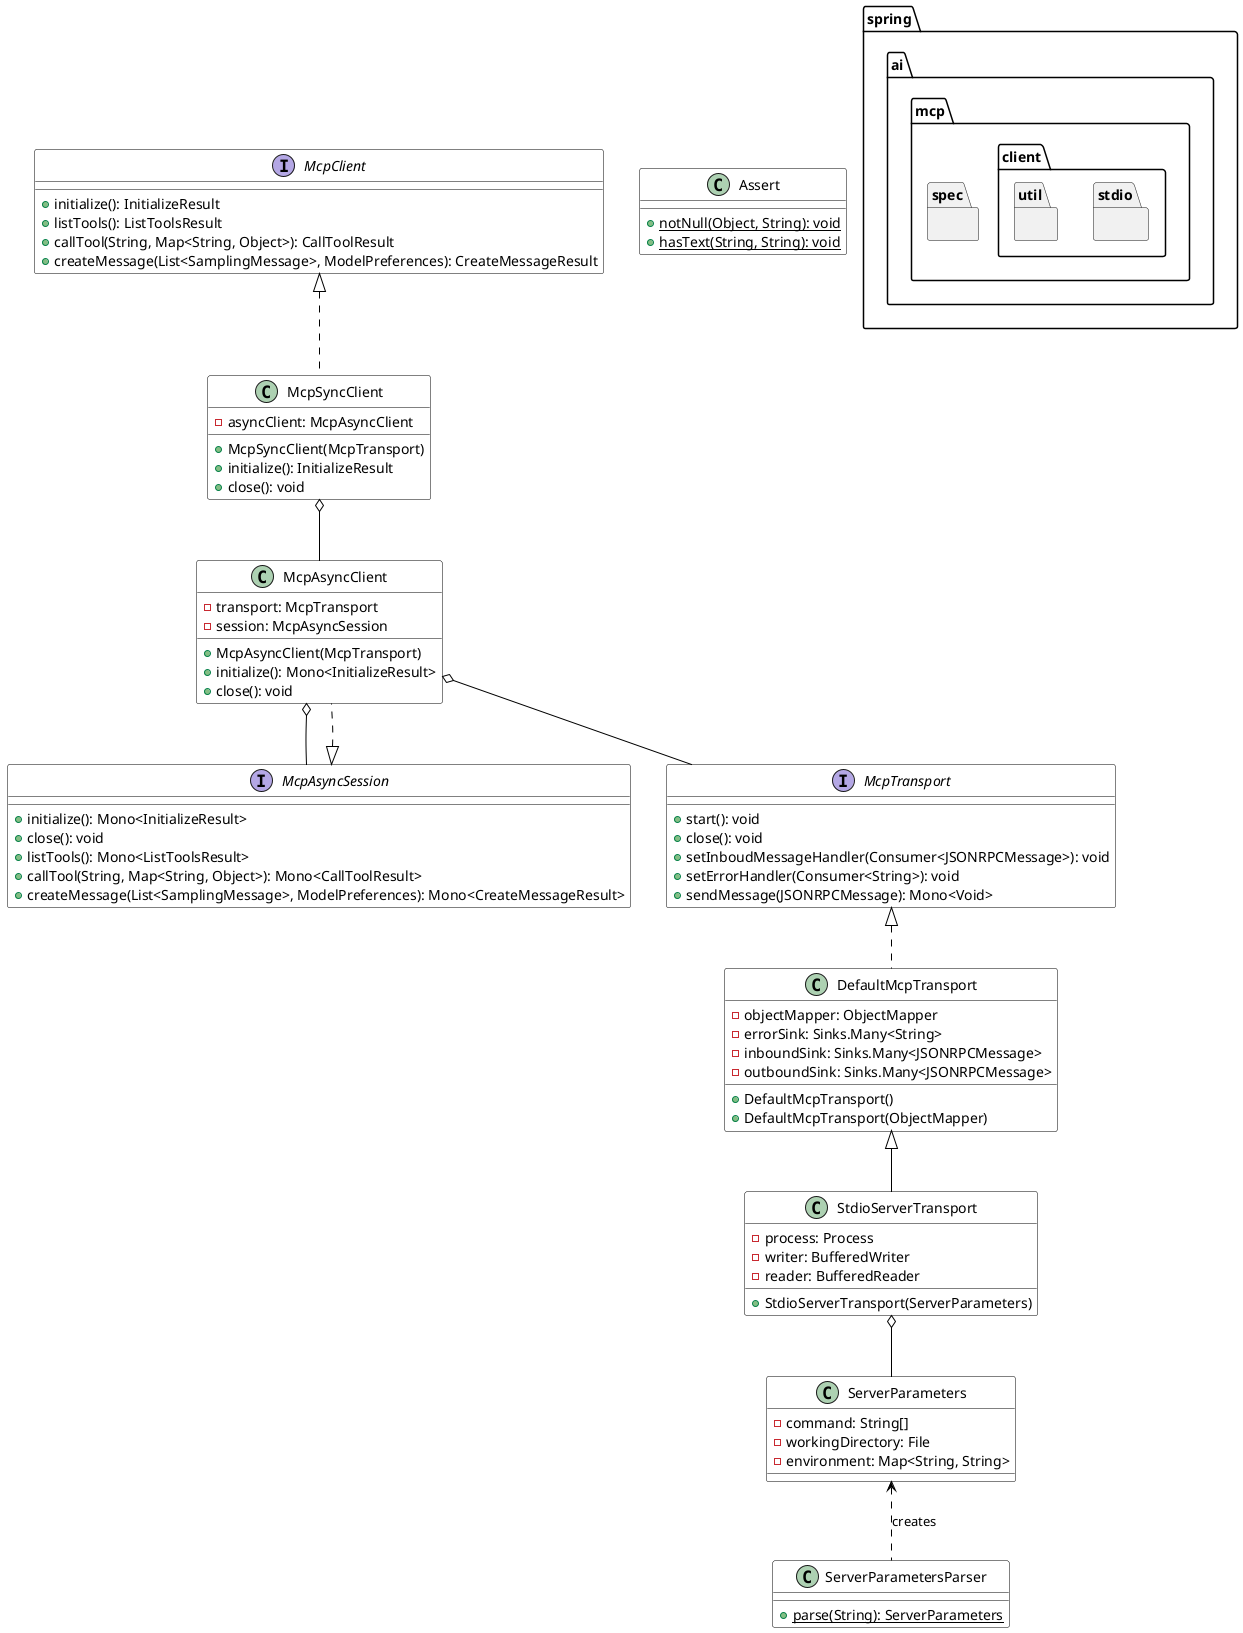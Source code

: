 @startuml MCP Class Diagram

' Style configurations
skinparam class {
    BackgroundColor White
    ArrowColor Black
    BorderColor Black
}

' Interfaces
interface McpTransport {
    +start(): void
    +close(): void
    +setInboudMessageHandler(Consumer<JSONRPCMessage>): void
    +setErrorHandler(Consumer<String>): void
    +sendMessage(JSONRPCMessage): Mono<Void>
}

interface McpAsyncSession {
    +initialize(): Mono<InitializeResult>
    +close(): void
    +listTools(): Mono<ListToolsResult>
    +callTool(String, Map<String, Object>): Mono<CallToolResult>
    +createMessage(List<SamplingMessage>, ModelPreferences): Mono<CreateMessageResult>
}

interface McpClient {
    +initialize(): InitializeResult
    +listTools(): ListToolsResult
    +callTool(String, Map<String, Object>): CallToolResult
    +createMessage(List<SamplingMessage>, ModelPreferences): CreateMessageResult
}

' Classes
class DefaultMcpTransport {
    -objectMapper: ObjectMapper
    -errorSink: Sinks.Many<String>
    -inboundSink: Sinks.Many<JSONRPCMessage>
    -outboundSink: Sinks.Many<JSONRPCMessage>
    +DefaultMcpTransport()
    +DefaultMcpTransport(ObjectMapper)
}

class McpAsyncClient {
    -transport: McpTransport
    -session: McpAsyncSession
    +McpAsyncClient(McpTransport)
    +initialize(): Mono<InitializeResult>
    +close(): void
}

class McpSyncClient {
    -asyncClient: McpAsyncClient
    +McpSyncClient(McpTransport)
    +initialize(): InitializeResult
    +close(): void
}

class StdioServerTransport {
    -process: Process
    -writer: BufferedWriter
    -reader: BufferedReader
    +StdioServerTransport(ServerParameters)
}

class ServerParameters {
    -command: String[]
    -workingDirectory: File
    -environment: Map<String, String>
}

class ServerParametersParser {
    +{static} parse(String): ServerParameters
}

class Assert {
    +{static} notNull(Object, String): void
    +{static} hasText(String, String): void
}

' Relationships
McpTransport <|.. DefaultMcpTransport
DefaultMcpTransport <|-- StdioServerTransport

McpClient <|.. McpSyncClient
McpAsyncSession <|.. McpAsyncClient

McpSyncClient o-- McpAsyncClient
McpAsyncClient o-- McpTransport
McpAsyncClient o-- McpAsyncSession

StdioServerTransport o-- ServerParameters
ServerParameters <.. ServerParametersParser : creates

' Package organization
package "spring.ai.mcp.spec" {
    ' McpTransport
    ' McpAsyncSession
    ' DefaultMcpTransport
}

package "spring.ai.mcp.client" {
    ' McpClient
    ' McpAsyncClient
    ' McpSyncClient
    
    package "stdio" {
        ' StdioServerTransport
        ' ServerParameters
        ' ServerParametersParser
    }
    
    package "util" {
        ' Assert
    }
}

@enduml
